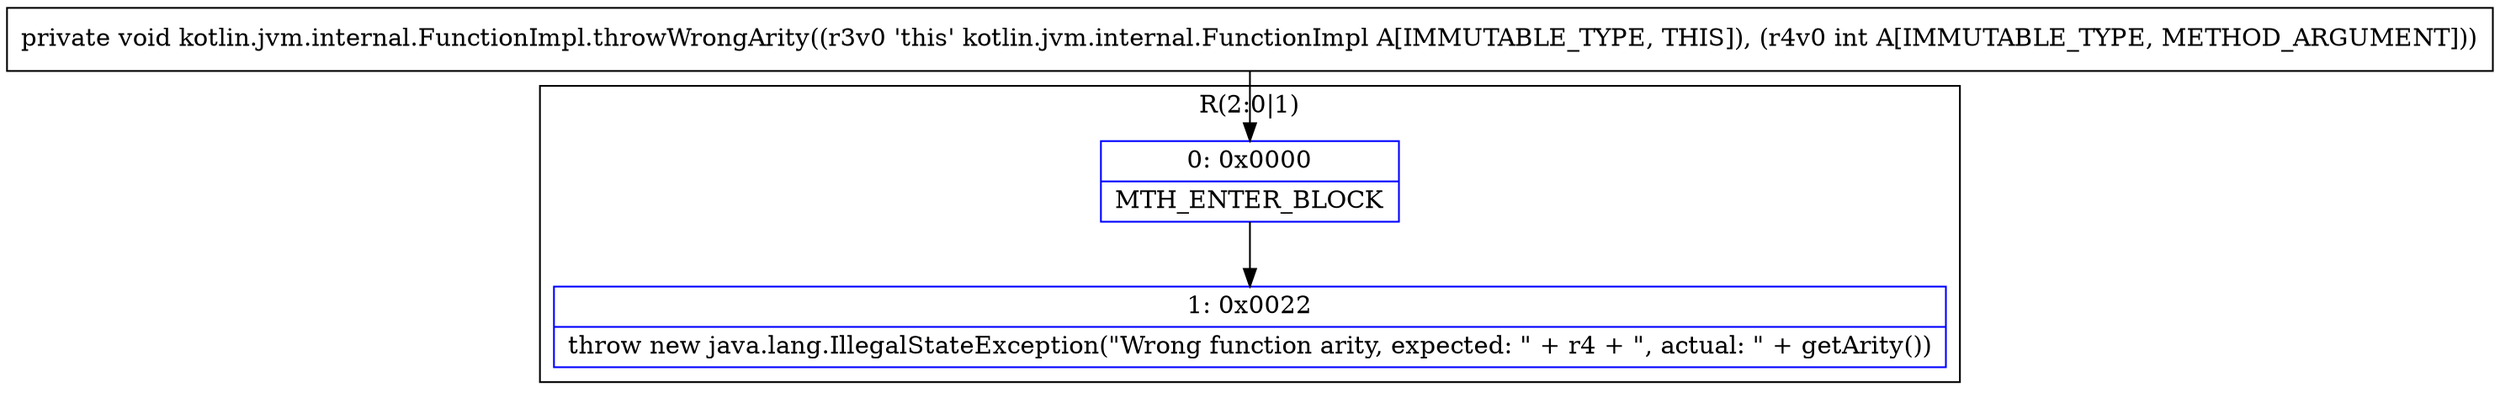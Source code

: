 digraph "CFG forkotlin.jvm.internal.FunctionImpl.throwWrongArity(I)V" {
subgraph cluster_Region_2034337995 {
label = "R(2:0|1)";
node [shape=record,color=blue];
Node_0 [shape=record,label="{0\:\ 0x0000|MTH_ENTER_BLOCK\l}"];
Node_1 [shape=record,label="{1\:\ 0x0022|throw new java.lang.IllegalStateException(\"Wrong function arity, expected: \" + r4 + \", actual: \" + getArity())\l}"];
}
MethodNode[shape=record,label="{private void kotlin.jvm.internal.FunctionImpl.throwWrongArity((r3v0 'this' kotlin.jvm.internal.FunctionImpl A[IMMUTABLE_TYPE, THIS]), (r4v0 int A[IMMUTABLE_TYPE, METHOD_ARGUMENT])) }"];
MethodNode -> Node_0;
Node_0 -> Node_1;
}

